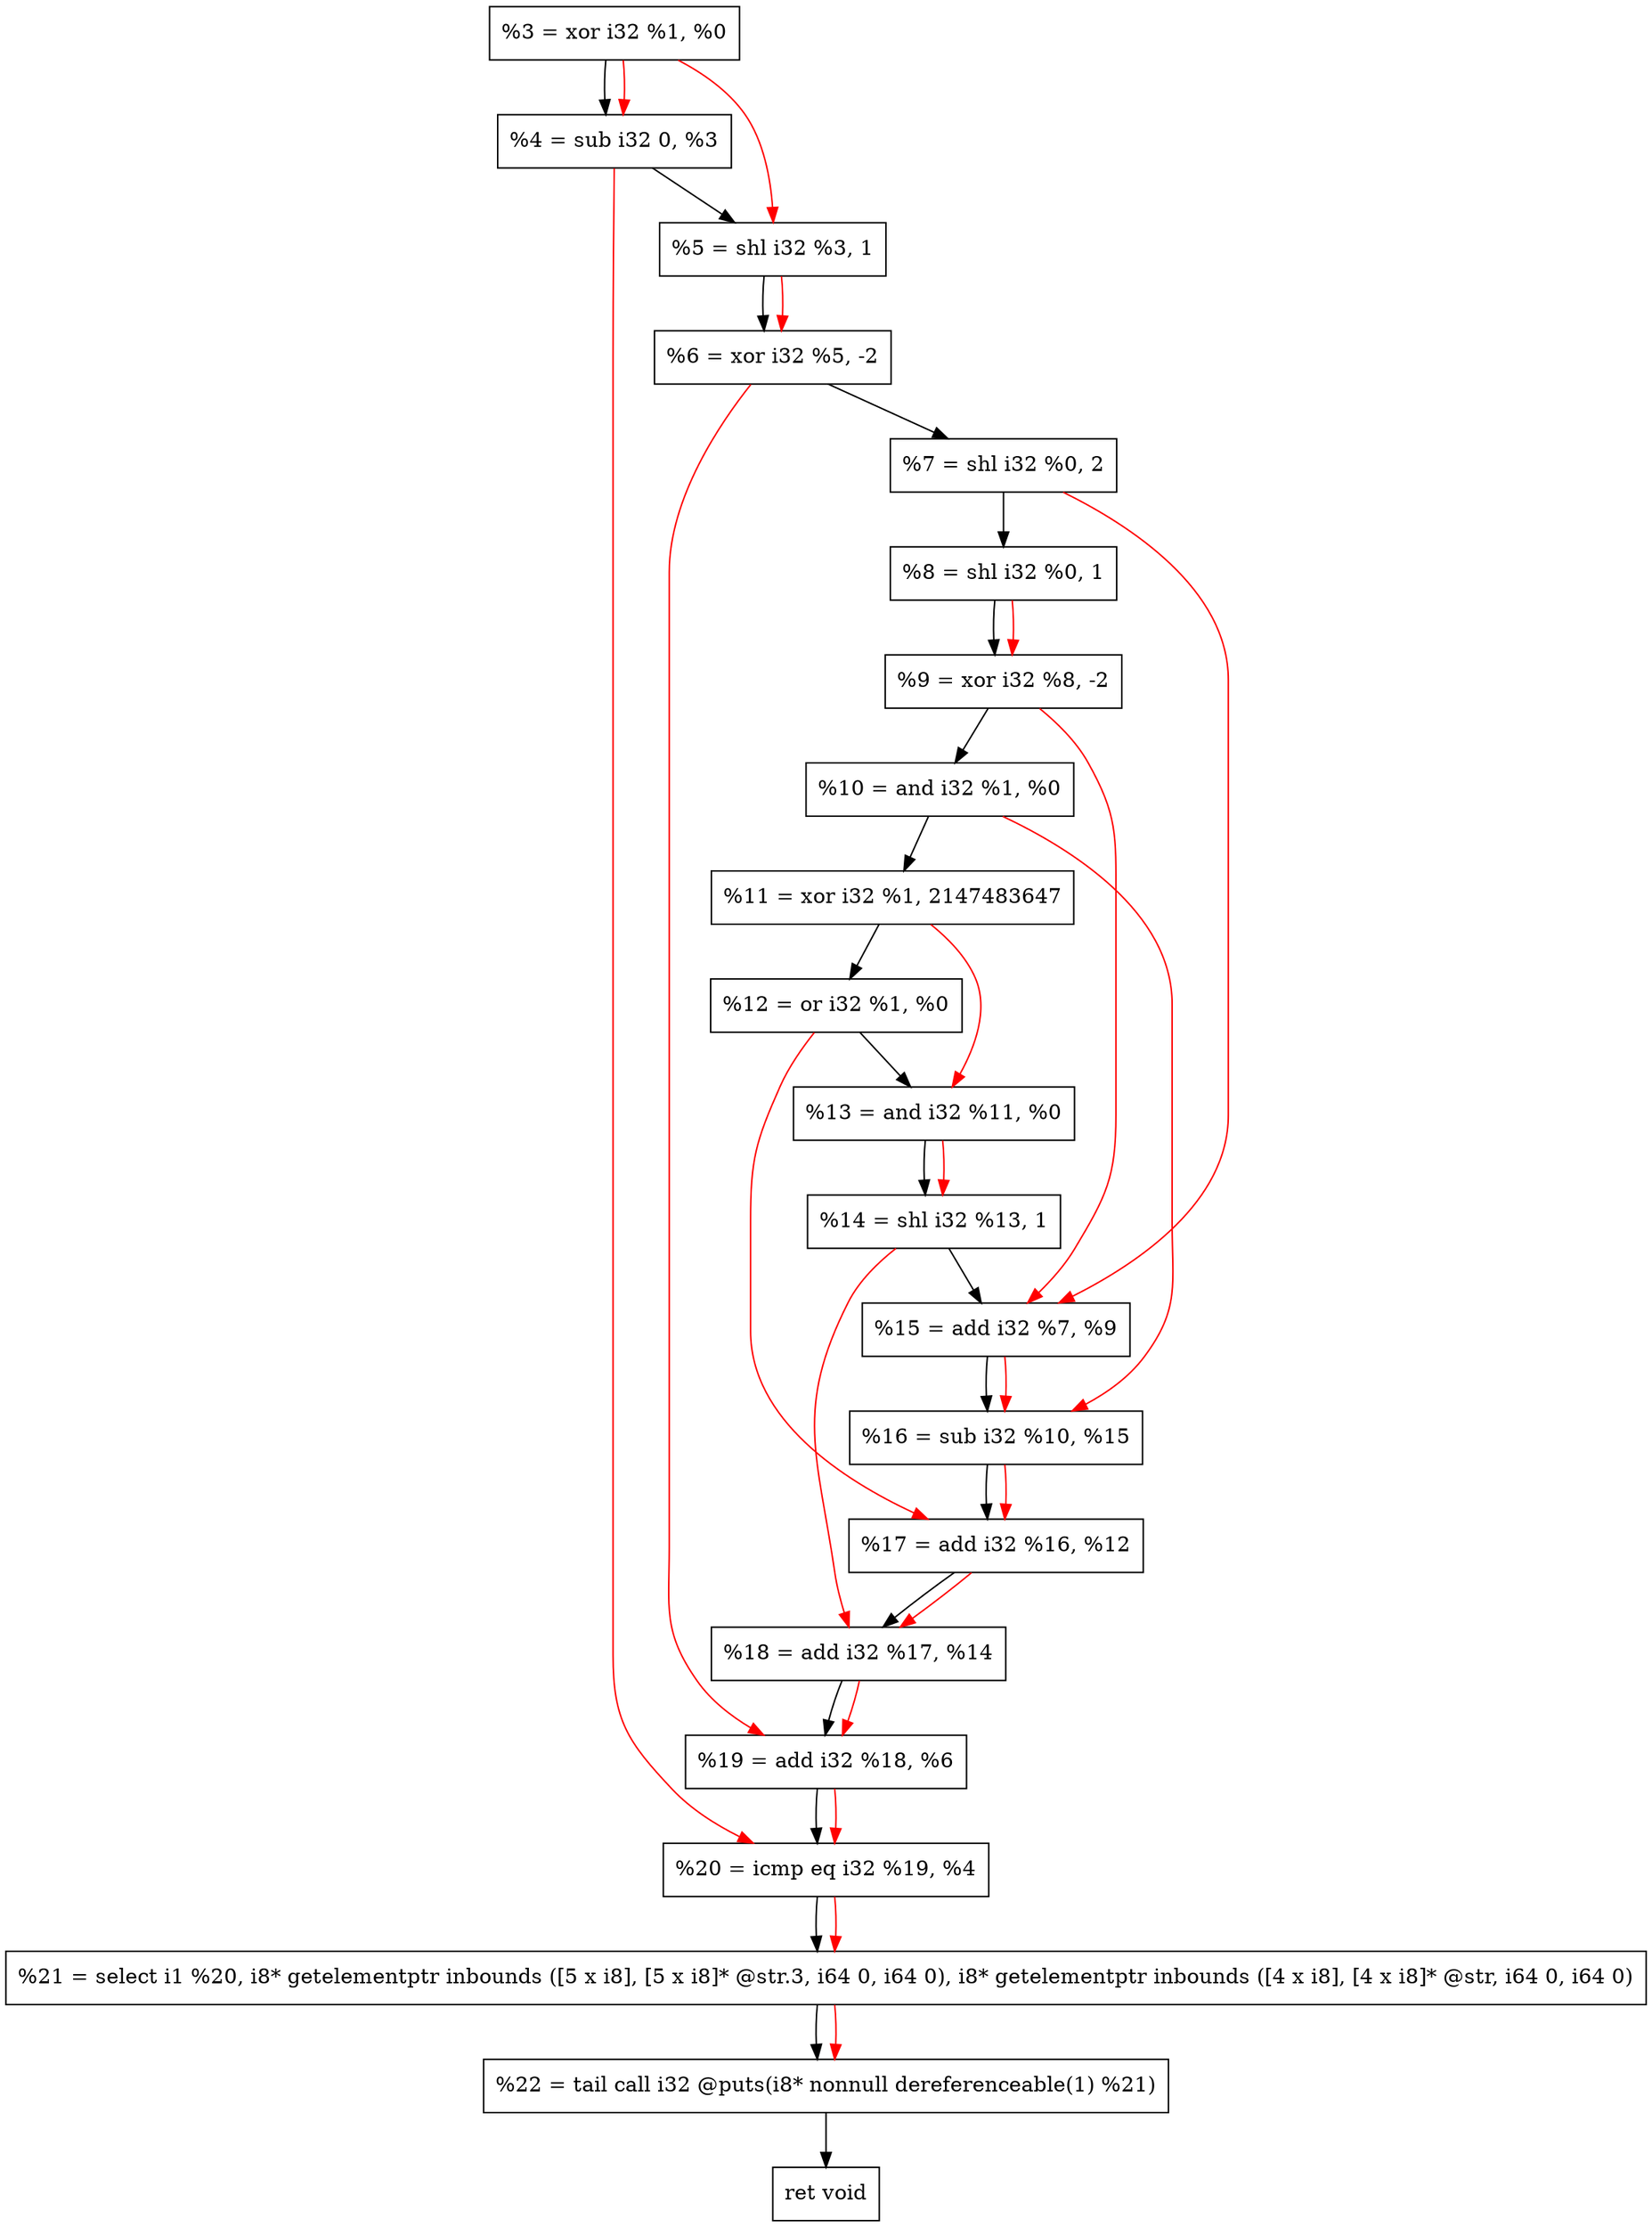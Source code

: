 digraph "DFG for'crackme' function" {
	Node0x214d430[shape=record, label="  %3 = xor i32 %1, %0"];
	Node0x214dae0[shape=record, label="  %4 = sub i32 0, %3"];
	Node0x214dba0[shape=record, label="  %5 = shl i32 %3, 1"];
	Node0x214dc40[shape=record, label="  %6 = xor i32 %5, -2"];
	Node0x214dce0[shape=record, label="  %7 = shl i32 %0, 2"];
	Node0x214dd50[shape=record, label="  %8 = shl i32 %0, 1"];
	Node0x214ddc0[shape=record, label="  %9 = xor i32 %8, -2"];
	Node0x214de30[shape=record, label="  %10 = and i32 %1, %0"];
	Node0x214ded0[shape=record, label="  %11 = xor i32 %1, 2147483647"];
	Node0x214df40[shape=record, label="  %12 = or i32 %1, %0"];
	Node0x214dfb0[shape=record, label="  %13 = and i32 %11, %0"];
	Node0x214e020[shape=record, label="  %14 = shl i32 %13, 1"];
	Node0x214e090[shape=record, label="  %15 = add i32 %7, %9"];
	Node0x214e100[shape=record, label="  %16 = sub i32 %10, %15"];
	Node0x214e170[shape=record, label="  %17 = add i32 %16, %12"];
	Node0x214e1e0[shape=record, label="  %18 = add i32 %17, %14"];
	Node0x214e250[shape=record, label="  %19 = add i32 %18, %6"];
	Node0x214e2c0[shape=record, label="  %20 = icmp eq i32 %19, %4"];
	Node0x20ee268[shape=record, label="  %21 = select i1 %20, i8* getelementptr inbounds ([5 x i8], [5 x i8]* @str.3, i64 0, i64 0), i8* getelementptr inbounds ([4 x i8], [4 x i8]* @str, i64 0, i64 0)"];
	Node0x214e760[shape=record, label="  %22 = tail call i32 @puts(i8* nonnull dereferenceable(1) %21)"];
	Node0x214e7b0[shape=record, label="  ret void"];
	Node0x214d430 -> Node0x214dae0;
	Node0x214dae0 -> Node0x214dba0;
	Node0x214dba0 -> Node0x214dc40;
	Node0x214dc40 -> Node0x214dce0;
	Node0x214dce0 -> Node0x214dd50;
	Node0x214dd50 -> Node0x214ddc0;
	Node0x214ddc0 -> Node0x214de30;
	Node0x214de30 -> Node0x214ded0;
	Node0x214ded0 -> Node0x214df40;
	Node0x214df40 -> Node0x214dfb0;
	Node0x214dfb0 -> Node0x214e020;
	Node0x214e020 -> Node0x214e090;
	Node0x214e090 -> Node0x214e100;
	Node0x214e100 -> Node0x214e170;
	Node0x214e170 -> Node0x214e1e0;
	Node0x214e1e0 -> Node0x214e250;
	Node0x214e250 -> Node0x214e2c0;
	Node0x214e2c0 -> Node0x20ee268;
	Node0x20ee268 -> Node0x214e760;
	Node0x214e760 -> Node0x214e7b0;
edge [color=red]
	Node0x214d430 -> Node0x214dae0;
	Node0x214d430 -> Node0x214dba0;
	Node0x214dba0 -> Node0x214dc40;
	Node0x214dd50 -> Node0x214ddc0;
	Node0x214ded0 -> Node0x214dfb0;
	Node0x214dfb0 -> Node0x214e020;
	Node0x214dce0 -> Node0x214e090;
	Node0x214ddc0 -> Node0x214e090;
	Node0x214de30 -> Node0x214e100;
	Node0x214e090 -> Node0x214e100;
	Node0x214e100 -> Node0x214e170;
	Node0x214df40 -> Node0x214e170;
	Node0x214e170 -> Node0x214e1e0;
	Node0x214e020 -> Node0x214e1e0;
	Node0x214e1e0 -> Node0x214e250;
	Node0x214dc40 -> Node0x214e250;
	Node0x214e250 -> Node0x214e2c0;
	Node0x214dae0 -> Node0x214e2c0;
	Node0x214e2c0 -> Node0x20ee268;
	Node0x20ee268 -> Node0x214e760;
}
